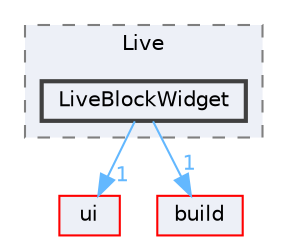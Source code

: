 digraph "LiveBlockWidget"
{
 // LATEX_PDF_SIZE
  bgcolor="transparent";
  edge [fontname=Helvetica,fontsize=10,labelfontname=Helvetica,labelfontsize=10];
  node [fontname=Helvetica,fontsize=10,shape=box,height=0.2,width=0.4];
  compound=true
  subgraph clusterdir_e29623dc5209c01c19fa67da8db51a5b {
    graph [ bgcolor="#edf0f7", pencolor="grey50", label="Live", fontname=Helvetica,fontsize=10 style="filled,dashed", URL="dir_e29623dc5209c01c19fa67da8db51a5b.html",tooltip=""]
  dir_93718bdd73e97125191c0ccbfa322252 [label="LiveBlockWidget", fillcolor="#edf0f7", color="grey25", style="filled,bold", URL="dir_93718bdd73e97125191c0ccbfa322252.html",tooltip=""];
  }
  dir_1788f8309b1a812dcb800a185471cf6c [label="ui", fillcolor="#edf0f7", color="red", style="filled", URL="dir_1788f8309b1a812dcb800a185471cf6c.html",tooltip=""];
  dir_4fef79e7177ba769987a8da36c892c5f [label="build", fillcolor="#edf0f7", color="red", style="filled", URL="dir_4fef79e7177ba769987a8da36c892c5f.html",tooltip=""];
  dir_93718bdd73e97125191c0ccbfa322252->dir_1788f8309b1a812dcb800a185471cf6c [headlabel="1", labeldistance=1.5 headhref="dir_000188_000351.html" href="dir_000188_000351.html" color="steelblue1" fontcolor="steelblue1"];
  dir_93718bdd73e97125191c0ccbfa322252->dir_4fef79e7177ba769987a8da36c892c5f [headlabel="1", labeldistance=1.5 headhref="dir_000188_000041.html" href="dir_000188_000041.html" color="steelblue1" fontcolor="steelblue1"];
}
